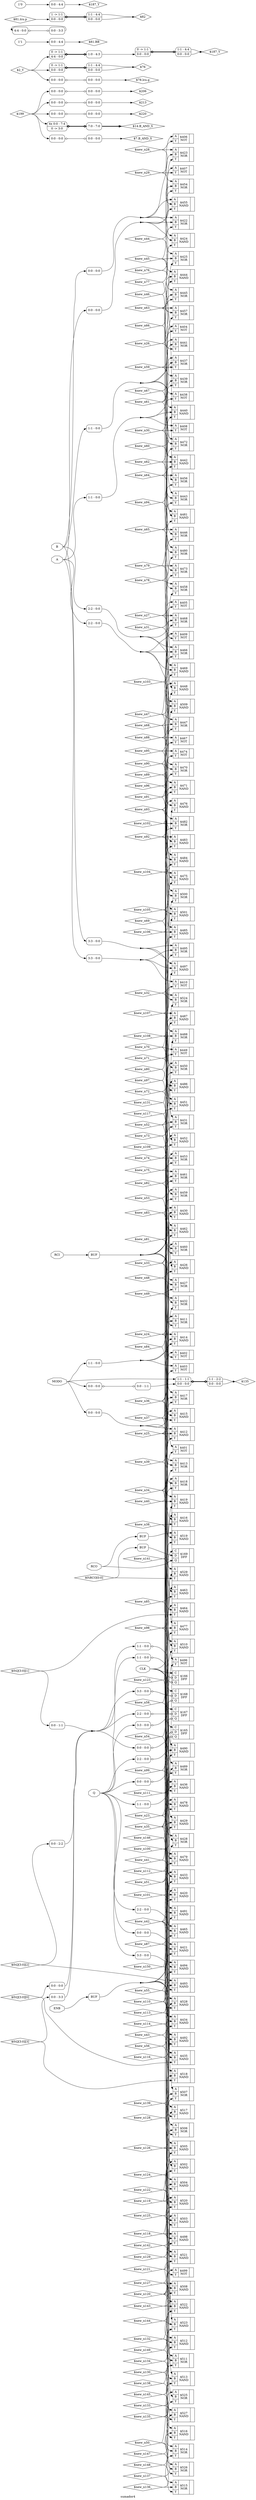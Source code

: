 digraph "sumador4" {
label="sumador4";
rankdir="LR";
remincross=true;
n209 [ shape=octagon, label="A", color="black", fontcolor="black" ];
n210 [ shape=octagon, label="B", color="black", fontcolor="black" ];
n211 [ shape=octagon, label="CLK", color="black", fontcolor="black" ];
n212 [ shape=octagon, label="ENB", color="black", fontcolor="black" ];
n213 [ shape=octagon, label="MODO", color="black", fontcolor="black" ];
n214 [ shape=octagon, label="Q", color="black", fontcolor="black" ];
n215 [ shape=octagon, label="RCI", color="black", fontcolor="black" ];
n216 [ shape=octagon, label="RCO", color="black", fontcolor="black" ];
c218 [ shape=record, label="{{<p209> A|<p217> Y}|$401\nNOT|{}}" ];
c219 [ shape=record, label="{{<p209> A|<p217> Y}|$402\nNOT|{}}" ];
c220 [ shape=record, label="{{<p209> A|<p217> Y}|$403\nNOT|{}}" ];
c221 [ shape=record, label="{{<p209> A|<p217> Y}|$404\nNOT|{}}" ];
c222 [ shape=record, label="{{<p209> A|<p217> Y}|$405\nNOT|{}}" ];
c223 [ shape=record, label="{{<p209> A|<p217> Y}|$406\nNOT|{}}" ];
c224 [ shape=record, label="{{<p209> A|<p217> Y}|$407\nNOT|{}}" ];
c225 [ shape=record, label="{{<p209> A|<p217> Y}|$408\nNOT|{}}" ];
c226 [ shape=record, label="{{<p209> A|<p217> Y}|$409\nNOT|{}}" ];
c227 [ shape=record, label="{{<p209> A|<p217> Y}|$410\nNOT|{}}" ];
c228 [ shape=record, label="{{<p209> A|<p210> B|<p217> Y}|$411\nNOR|{}}" ];
c229 [ shape=record, label="{{<p209> A|<p210> B|<p217> Y}|$412\nNAND|{}}" ];
c230 [ shape=record, label="{{<p209> A|<p210> B|<p217> Y}|$413\nNOR|{}}" ];
c231 [ shape=record, label="{{<p209> A|<p210> B|<p217> Y}|$414\nNAND|{}}" ];
c232 [ shape=record, label="{{<p209> A|<p210> B|<p217> Y}|$415\nNAND|{}}" ];
c233 [ shape=record, label="{{<p209> A|<p210> B|<p217> Y}|$416\nNAND|{}}" ];
c234 [ shape=record, label="{{<p209> A|<p210> B|<p217> Y}|$417\nNOR|{}}" ];
c235 [ shape=record, label="{{<p209> A|<p210> B|<p217> Y}|$418\nNOR|{}}" ];
c236 [ shape=record, label="{{<p209> A|<p210> B|<p217> Y}|$419\nNAND|{}}" ];
c237 [ shape=record, label="{{<p209> A|<p210> B|<p217> Y}|$420\nNAND|{}}" ];
c238 [ shape=record, label="{{<p209> A|<p210> B|<p217> Y}|$421\nNAND|{}}" ];
c239 [ shape=record, label="{{<p209> A|<p210> B|<p217> Y}|$422\nNOR|{}}" ];
c240 [ shape=record, label="{{<p209> A|<p210> B|<p217> Y}|$423\nNOR|{}}" ];
c241 [ shape=record, label="{{<p209> A|<p210> B|<p217> Y}|$424\nNAND|{}}" ];
c242 [ shape=record, label="{{<p209> A|<p210> B|<p217> Y}|$425\nNOR|{}}" ];
c243 [ shape=record, label="{{<p209> A|<p210> B|<p217> Y}|$426\nNAND|{}}" ];
c244 [ shape=record, label="{{<p209> A|<p210> B|<p217> Y}|$427\nNOR|{}}" ];
c245 [ shape=record, label="{{<p209> A|<p210> B|<p217> Y}|$428\nNOR|{}}" ];
c246 [ shape=record, label="{{<p209> A|<p210> B|<p217> Y}|$429\nNAND|{}}" ];
c247 [ shape=record, label="{{<p209> A|<p210> B|<p217> Y}|$430\nNAND|{}}" ];
c248 [ shape=record, label="{{<p209> A|<p210> B|<p217> Y}|$431\nNOR|{}}" ];
c249 [ shape=record, label="{{<p209> A|<p210> B|<p217> Y}|$432\nNOR|{}}" ];
c250 [ shape=record, label="{{<p209> A|<p210> B|<p217> Y}|$433\nNAND|{}}" ];
c251 [ shape=record, label="{{<p209> A|<p210> B|<p217> Y}|$434\nNAND|{}}" ];
c252 [ shape=record, label="{{<p209> A|<p210> B|<p217> Y}|$435\nNAND|{}}" ];
c253 [ shape=record, label="{{<p209> A|<p210> B|<p217> Y}|$436\nNAND|{}}" ];
c254 [ shape=record, label="{{<p209> A|<p210> B|<p217> Y}|$437\nNOR|{}}" ];
c255 [ shape=record, label="{{<p209> A|<p217> Y}|$438\nNOT|{}}" ];
c256 [ shape=record, label="{{<p209> A|<p210> B|<p217> Y}|$439\nNOR|{}}" ];
c257 [ shape=record, label="{{<p209> A|<p210> B|<p217> Y}|$440\nNAND|{}}" ];
c258 [ shape=record, label="{{<p209> A|<p210> B|<p217> Y}|$441\nNOR|{}}" ];
c259 [ shape=record, label="{{<p209> A|<p210> B|<p217> Y}|$442\nNAND|{}}" ];
c260 [ shape=record, label="{{<p209> A|<p210> B|<p217> Y}|$443\nNOR|{}}" ];
c261 [ shape=record, label="{{<p209> A|<p210> B|<p217> Y}|$444\nNAND|{}}" ];
c262 [ shape=record, label="{{<p209> A|<p210> B|<p217> Y}|$445\nNOR|{}}" ];
c263 [ shape=record, label="{{<p209> A|<p210> B|<p217> Y}|$446\nNOR|{}}" ];
c264 [ shape=record, label="{{<p209> A|<p210> B|<p217> Y}|$447\nNOR|{}}" ];
c265 [ shape=record, label="{{<p209> A|<p210> B|<p217> Y}|$448\nNAND|{}}" ];
c266 [ shape=record, label="{{<p209> A|<p217> Y}|$449\nNOT|{}}" ];
c267 [ shape=record, label="{{<p209> A|<p210> B|<p217> Y}|$450\nNOR|{}}" ];
c268 [ shape=record, label="{{<p209> A|<p210> B|<p217> Y}|$451\nNAND|{}}" ];
c269 [ shape=record, label="{{<p209> A|<p210> B|<p217> Y}|$452\nNAND|{}}" ];
c270 [ shape=record, label="{{<p209> A|<p210> B|<p217> Y}|$453\nNOR|{}}" ];
c271 [ shape=record, label="{{<p209> A|<p210> B|<p217> Y}|$454\nNOR|{}}" ];
c272 [ shape=record, label="{{<p209> A|<p210> B|<p217> Y}|$455\nNAND|{}}" ];
c273 [ shape=record, label="{{<p209> A|<p210> B|<p217> Y}|$456\nNOR|{}}" ];
c274 [ shape=record, label="{{<p209> A|<p210> B|<p217> Y}|$457\nNOR|{}}" ];
c275 [ shape=record, label="{{<p209> A|<p210> B|<p217> Y}|$458\nNOR|{}}" ];
c276 [ shape=record, label="{{<p209> A|<p210> B|<p217> Y}|$459\nNOR|{}}" ];
c277 [ shape=record, label="{{<p209> A|<p210> B|<p217> Y}|$460\nNOR|{}}" ];
c278 [ shape=record, label="{{<p209> A|<p210> B|<p217> Y}|$461\nNOR|{}}" ];
c279 [ shape=record, label="{{<p209> A|<p210> B|<p217> Y}|$462\nNAND|{}}" ];
c280 [ shape=record, label="{{<p209> A|<p210> B|<p217> Y}|$463\nNAND|{}}" ];
c281 [ shape=record, label="{{<p209> A|<p210> B|<p217> Y}|$464\nNAND|{}}" ];
c282 [ shape=record, label="{{<p209> A|<p210> B|<p217> Y}|$465\nNAND|{}}" ];
c283 [ shape=record, label="{{<p209> A|<p210> B|<p217> Y}|$466\nNOR|{}}" ];
c284 [ shape=record, label="{{<p209> A|<p217> Y}|$467\nNOT|{}}" ];
c285 [ shape=record, label="{{<p209> A|<p210> B|<p217> Y}|$468\nNOR|{}}" ];
c286 [ shape=record, label="{{<p209> A|<p210> B|<p217> Y}|$469\nNAND|{}}" ];
c287 [ shape=record, label="{{<p209> A|<p210> B|<p217> Y}|$470\nNOR|{}}" ];
c288 [ shape=record, label="{{<p209> A|<p210> B|<p217> Y}|$471\nNAND|{}}" ];
c289 [ shape=record, label="{{<p209> A|<p210> B|<p217> Y}|$472\nNOR|{}}" ];
c290 [ shape=record, label="{{<p209> A|<p210> B|<p217> Y}|$473\nNOR|{}}" ];
c291 [ shape=record, label="{{<p209> A|<p217> Y}|$474\nNOT|{}}" ];
c292 [ shape=record, label="{{<p209> A|<p210> B|<p217> Y}|$475\nNAND|{}}" ];
c293 [ shape=record, label="{{<p209> A|<p210> B|<p217> Y}|$476\nNAND|{}}" ];
c294 [ shape=record, label="{{<p209> A|<p210> B|<p217> Y}|$477\nNAND|{}}" ];
c295 [ shape=record, label="{{<p209> A|<p210> B|<p217> Y}|$478\nNAND|{}}" ];
c296 [ shape=record, label="{{<p209> A|<p210> B|<p217> Y}|$479\nNAND|{}}" ];
c297 [ shape=record, label="{{<p209> A|<p210> B|<p217> Y}|$480\nNOR|{}}" ];
c298 [ shape=record, label="{{<p209> A|<p210> B|<p217> Y}|$481\nNAND|{}}" ];
c299 [ shape=record, label="{{<p209> A|<p210> B|<p217> Y}|$482\nNOR|{}}" ];
c300 [ shape=record, label="{{<p209> A|<p210> B|<p217> Y}|$483\nNAND|{}}" ];
c301 [ shape=record, label="{{<p209> A|<p210> B|<p217> Y}|$484\nNAND|{}}" ];
c302 [ shape=record, label="{{<p209> A|<p210> B|<p217> Y}|$485\nNAND|{}}" ];
c303 [ shape=record, label="{{<p209> A|<p210> B|<p217> Y}|$486\nNAND|{}}" ];
c304 [ shape=record, label="{{<p209> A|<p210> B|<p217> Y}|$487\nNAND|{}}" ];
c305 [ shape=record, label="{{<p209> A|<p210> B|<p217> Y}|$488\nNOR|{}}" ];
c306 [ shape=record, label="{{<p209> A|<p210> B|<p217> Y}|$489\nNOR|{}}" ];
c307 [ shape=record, label="{{<p209> A|<p210> B|<p217> Y}|$490\nNAND|{}}" ];
c308 [ shape=record, label="{{<p209> A|<p210> B|<p217> Y}|$491\nNAND|{}}" ];
c309 [ shape=record, label="{{<p209> A|<p210> B|<p217> Y}|$492\nNAND|{}}" ];
c310 [ shape=record, label="{{<p209> A|<p210> B|<p217> Y}|$493\nNAND|{}}" ];
c311 [ shape=record, label="{{<p209> A|<p210> B|<p217> Y}|$494\nNAND|{}}" ];
c312 [ shape=record, label="{{<p209> A|<p210> B|<p217> Y}|$495\nNOR|{}}" ];
c313 [ shape=record, label="{{<p209> A|<p217> Y}|$496\nNOT|{}}" ];
c314 [ shape=record, label="{{<p209> A|<p210> B|<p217> Y}|$497\nNAND|{}}" ];
c315 [ shape=record, label="{{<p209> A|<p210> B|<p217> Y}|$498\nNAND|{}}" ];
c316 [ shape=record, label="{{<p209> A|<p217> Y}|$499\nNOT|{}}" ];
c317 [ shape=record, label="{{<p209> A|<p210> B|<p217> Y}|$500\nNOR|{}}" ];
c318 [ shape=record, label="{{<p209> A|<p210> B|<p217> Y}|$501\nNAND|{}}" ];
c319 [ shape=record, label="{{<p209> A|<p210> B|<p217> Y}|$502\nNAND|{}}" ];
c320 [ shape=record, label="{{<p209> A|<p210> B|<p217> Y}|$503\nNAND|{}}" ];
c321 [ shape=record, label="{{<p209> A|<p210> B|<p217> Y}|$504\nNAND|{}}" ];
c322 [ shape=record, label="{{<p209> A|<p210> B|<p217> Y}|$505\nNAND|{}}" ];
c323 [ shape=record, label="{{<p209> A|<p210> B|<p217> Y}|$506\nNOR|{}}" ];
c324 [ shape=record, label="{{<p209> A|<p210> B|<p217> Y}|$507\nNOR|{}}" ];
c325 [ shape=record, label="{{<p209> A|<p210> B|<p217> Y}|$508\nNAND|{}}" ];
c326 [ shape=record, label="{{<p209> A|<p210> B|<p217> Y}|$509\nNAND|{}}" ];
c327 [ shape=record, label="{{<p209> A|<p210> B|<p217> Y}|$510\nNAND|{}}" ];
c328 [ shape=record, label="{{<p209> A|<p210> B|<p217> Y}|$511\nNOR|{}}" ];
c329 [ shape=record, label="{{<p209> A|<p210> B|<p217> Y}|$512\nNAND|{}}" ];
c330 [ shape=record, label="{{<p209> A|<p210> B|<p217> Y}|$513\nNAND|{}}" ];
c331 [ shape=record, label="{{<p209> A|<p210> B|<p217> Y}|$514\nNOR|{}}" ];
c332 [ shape=record, label="{{<p209> A|<p210> B|<p217> Y}|$515\nNOR|{}}" ];
c333 [ shape=record, label="{{<p209> A|<p210> B|<p217> Y}|$516\nNAND|{}}" ];
c334 [ shape=record, label="{{<p209> A|<p210> B|<p217> Y}|$517\nNAND|{}}" ];
c335 [ shape=record, label="{{<p209> A|<p210> B|<p217> Y}|$518\nNAND|{}}" ];
c336 [ shape=record, label="{{<p209> A|<p210> B|<p217> Y}|$519\nNAND|{}}" ];
c337 [ shape=record, label="{{<p209> A|<p210> B|<p217> Y}|$520\nNAND|{}}" ];
c338 [ shape=record, label="{{<p209> A|<p210> B|<p217> Y}|$521\nNAND|{}}" ];
c339 [ shape=record, label="{{<p209> A|<p210> B|<p217> Y}|$522\nNAND|{}}" ];
c340 [ shape=record, label="{{<p209> A|<p210> B|<p217> Y}|$523\nNAND|{}}" ];
c341 [ shape=record, label="{{<p209> A|<p210> B|<p217> Y}|$524\nNOR|{}}" ];
c342 [ shape=record, label="{{<p209> A|<p210> B|<p217> Y}|$525\nNOR|{}}" ];
c343 [ shape=record, label="{{<p209> A|<p210> B|<p217> Y}|$526\nNOR|{}}" ];
c344 [ shape=record, label="{{<p209> A|<p210> B|<p217> Y}|$527\nNAND|{}}" ];
c345 [ shape=record, label="{{<p209> A|<p210> B|<p217> Y}|$528\nNAND|{}}" ];
c346 [ shape=record, label="{{<p209> A|<p210> B|<p217> Y}|$529\nNAND|{}}" ];
c349 [ shape=record, label="{{<p347> C|<p348> D|<p214> Q}|$169\nDFF|{}}" ];
c350 [ shape=record, label="{{<p347> C|<p348> D|<p214> Q}|$165\nDFF|{}}" ];
x0 [ shape=record, style=rounded, label="<s0> 0:0 - 0:0 " ];
x0:e -> c350:p214:w [arrowhead=odiamond, arrowtail=odiamond, dir=both, color="black", label=""];
x1 [ shape=record, style=rounded, label="<s0> 0:0 - 0:0 " ];
x1:e -> c350:p348:w [arrowhead=odiamond, arrowtail=odiamond, dir=both, color="black", label=""];
c351 [ shape=record, label="{{<p347> C|<p348> D|<p214> Q}|$166\nDFF|{}}" ];
x2 [ shape=record, style=rounded, label="<s0> 1:1 - 0:0 " ];
x2:e -> c351:p214:w [arrowhead=odiamond, arrowtail=odiamond, dir=both, color="black", label=""];
x3 [ shape=record, style=rounded, label="<s0> 1:1 - 0:0 " ];
x3:e -> c351:p348:w [arrowhead=odiamond, arrowtail=odiamond, dir=both, color="black", label=""];
c352 [ shape=record, label="{{<p347> C|<p348> D|<p214> Q}|$167\nDFF|{}}" ];
x4 [ shape=record, style=rounded, label="<s0> 2:2 - 0:0 " ];
x4:e -> c352:p214:w [arrowhead=odiamond, arrowtail=odiamond, dir=both, color="black", label=""];
x5 [ shape=record, style=rounded, label="<s0> 2:2 - 0:0 " ];
x5:e -> c352:p348:w [arrowhead=odiamond, arrowtail=odiamond, dir=both, color="black", label=""];
c353 [ shape=record, label="{{<p347> C|<p348> D|<p214> Q}|$168\nDFF|{}}" ];
x6 [ shape=record, style=rounded, label="<s0> 3:3 - 0:0 " ];
x6:e -> c353:p214:w [arrowhead=odiamond, arrowtail=odiamond, dir=both, color="black", label=""];
x7 [ shape=record, style=rounded, label="<s0> 3:3 - 0:0 " ];
x7:e -> c353:p348:w [arrowhead=odiamond, arrowtail=odiamond, dir=both, color="black", label=""];
x8 [ shape=record, style=rounded, label="<s0> 0:0 - 0:0 " ];
x9 [ shape=record, style=rounded, label="<s0> 0:0 - 0:0 " ];
x8:e -> x9:w [arrowhead=odiamond, arrowtail=odiamond, dir=both, color="black", label=""];
x10 [ shape=record, style=rounded, label="<s0> 0:0 - 0:0 " ];
x11 [ shape=record, style=rounded, label="<s0> 0:0 - 0:0 " ];
x10:e -> x11:w [arrowhead=odiamond, arrowtail=odiamond, dir=both, color="black", label=""];
x12 [ shape=record, style=rounded, label="<s0> 0:0 - 0:0 " ];
x13 [ shape=record, style=rounded, label="<s0> 0:0 - 0:0 " ];
x12:e -> x13:w [arrowhead=odiamond, arrowtail=odiamond, dir=both, color="black", label=""];
x14 [ shape=record, style=rounded, label="<s0> 0:0 - 0:0 " ];
x15 [ shape=record, style=rounded, label="<s0> 0:0 - 1:1 " ];
x14:e -> x15:w [arrowhead=odiamond, arrowtail=odiamond, dir=both, color="black", label=""];
x16 [ shape=record, style=rounded, label="<s1> 1:1 - 1:1 |<s0> 0:0 - 0:0 " ];
x17 [ shape=record, style=rounded, label="<s1> 1:1 - 2:2 |<s0> 0:0 - 0:0 " ];
x16:e -> x17:w [arrowhead=odiamond, arrowtail=odiamond, dir=both, color="black", style="setlinewidth(3)", label=""];
x18 [ shape=record, style=rounded, label="<s4> 4x 0:0 - 7:4 |0 -&gt; 3:0 " ];
x19 [ shape=record, style=rounded, label="<s0> 7:0 - 7:0 " ];
x18:e -> x19:w [arrowhead=odiamond, arrowtail=odiamond, dir=both, color="black", style="setlinewidth(3)", label=""];
x20 [ shape=record, style=rounded, label="<s0> 0:0 - 0:0 " ];
x21 [ shape=record, style=rounded, label="<s0> 0:0 - 0:0 " ];
x20:e -> x21:w [arrowhead=odiamond, arrowtail=odiamond, dir=both, color="black", label=""];
x22 [ shape=record, style=rounded, label="0 -&gt; 1:1 |<s0> 4:4 - 0:0 " ];
x23 [ shape=record, style=rounded, label="<s0> 1:0 - 4:3 " ];
x22:e -> x23:w [arrowhead=odiamond, arrowtail=odiamond, dir=both, color="black", style="setlinewidth(3)", label=""];
x24 [ shape=record, style=rounded, label="0 -&gt; 1:1 |<s0> 0:0 - 0:0 " ];
x25 [ shape=record, style=rounded, label="<s1> 1:1 - 4:4 |<s0> 0:0 - 0:0 " ];
x24:e -> x25:w [arrowhead=odiamond, arrowtail=odiamond, dir=both, color="black", style="setlinewidth(3)", label=""];
x26 [ shape=record, style=rounded, label="<s0> 0:0 - 0:0 " ];
x27 [ shape=record, style=rounded, label="<s0> 0:0 - 0:0 " ];
x26:e -> x27:w [arrowhead=odiamond, arrowtail=odiamond, dir=both, color="black", label=""];
v28 [ label="1'1" ];
x29 [ shape=record, style=rounded, label="<s0> 0:0 - 4:4 " ];
x30 [ shape=record, style=rounded, label="<s0> 4:4 - 0:0 " ];
x31 [ shape=record, style=rounded, label="<s0> 0:0 - 3:3 " ];
x30:e -> x31:w [arrowhead=odiamond, arrowtail=odiamond, dir=both, color="black", label=""];
x32 [ shape=record, style=rounded, label="1 -&gt; 1:1 |<s0> 0:0 - 0:0 " ];
x33 [ shape=record, style=rounded, label="<s1> 1:1 - 4:4 |<s0> 0:0 - 0:0 " ];
x32:e -> x33:w [arrowhead=odiamond, arrowtail=odiamond, dir=both, color="black", style="setlinewidth(3)", label=""];
x34 [ shape=record, style=rounded, label="0 -&gt; 1:1 |<s0> 0:0 - 0:0 " ];
x35 [ shape=record, style=rounded, label="<s1> 1:1 - 4:4 |<s0> 0:0 - 0:0 " ];
x34:e -> x35:w [arrowhead=odiamond, arrowtail=odiamond, dir=both, color="black", style="setlinewidth(3)", label=""];
v36 [ label="1'0" ];
x37 [ shape=record, style=rounded, label="<s0> 0:0 - 4:4 " ];
x38 [shape=box, style=rounded, label="BUF"];
x39 [ shape=record, style=rounded, label="<s0> 0:0 - 0:0 " ];
x40 [ shape=record, style=rounded, label="<s0> 1:1 - 0:0 " ];
x41 [ shape=record, style=rounded, label="<s0> 0:0 - 0:0 " ];
x42 [shape=box, style=rounded, label="BUF"];
x43 [ shape=record, style=rounded, label="<s0> 0:0 - 0:0 " ];
x44 [ shape=record, style=rounded, label="<s0> 1:1 - 0:0 " ];
x45 [ shape=record, style=rounded, label="<s0> 0:0 - 1:1 " ];
x46 [ shape=record, style=rounded, label="<s0> 2:2 - 0:0 " ];
x47 [ shape=record, style=rounded, label="<s0> 0:0 - 2:2 " ];
x48 [ shape=record, style=rounded, label="<s0> 3:3 - 0:0 " ];
x49 [ shape=record, style=rounded, label="<s0> 0:0 - 3:3 " ];
x50 [shape=box, style=rounded, label="BUF"];
x51 [shape=box, style=rounded, label="BUF"];
x52 [ shape=record, style=rounded, label="<s0> 1:1 - 0:0 " ];
x53 [ shape=record, style=rounded, label="<s0> 2:2 - 0:0 " ];
x54 [ shape=record, style=rounded, label="<s0> 0:0 - 0:0 " ];
x55 [ shape=record, style=rounded, label="<s0> 3:3 - 0:0 " ];
x56 [ shape=record, style=rounded, label="<s0> 0:0 - 0:0 " ];
x57 [ shape=record, style=rounded, label="<s0> 1:1 - 0:0 " ];
x58 [ shape=record, style=rounded, label="<s0> 2:2 - 0:0 " ];
x59 [ shape=record, style=rounded, label="<s0> 3:3 - 0:0 " ];
n1 [ shape=point ];
x38:e:e -> n1:w [color="black", label=""];
n1:e -> c218:p209:w [color="black", label=""];
n1:e -> c234:p209:w [color="black", label=""];
n1:e -> c244:p209:w [color="black", label=""];
n1:e -> c246:p209:w [color="black", label=""];
n1:e -> c247:p209:w [color="black", label=""];
n1:e -> c270:p209:w [color="black", label=""];
n1:e -> c276:p209:w [color="black", label=""];
n1:e -> c303:p209:w [color="black", label=""];
n10 [ shape=point ];
x52:e -> n10:w [color="black", label=""];
n10:e -> c221:p209:w [color="black", label=""];
n10:e -> c254:p209:w [color="black", label=""];
n10:e -> c257:p209:w [color="black", label=""];
n10:e -> c289:p209:w [color="black", label=""];
n100 [ shape=diamond, label="$new_n102_" ];
n100:e -> c297:p217:w [color="black", label=""];
n100:e -> c299:p210:w [color="black", label=""];
n100:e -> c301:p210:w [color="black", label=""];
n101 [ shape=diamond, label="$new_n103_" ];
n101:e -> c298:p217:w [color="black", label=""];
n101:e -> c300:p210:w [color="black", label=""];
n102 [ shape=diamond, label="$new_n104_" ];
n102:e -> c299:p217:w [color="black", label=""];
n102:e -> c317:p210:w [color="black", label=""];
n103 [ shape=diamond, label="$new_n105_" ];
n103:e -> c300:p217:w [color="black", label=""];
n103:e -> c302:p209:w [color="black", label=""];
n103:e -> c318:p210:w [color="black", label=""];
n104 [ shape=diamond, label="$new_n106_" ];
n104:e -> c301:p217:w [color="black", label=""];
n104:e -> c302:p210:w [color="black", label=""];
n105 [ shape=diamond, label="$new_n107_" ];
n105:e -> c302:p217:w [color="black", label=""];
n105:e -> c304:p209:w [color="black", label=""];
n105:e -> c305:p209:w [color="black", label=""];
n106 [ shape=diamond, label="$new_n108_" ];
n106:e -> c303:p217:w [color="black", label=""];
n106:e -> c304:p210:w [color="black", label=""];
n106:e -> c305:p210:w [color="black", label=""];
n107 [ shape=diamond, label="$new_n109_" ];
n107:e -> c304:p217:w [color="black", label=""];
n107:e -> c307:p209:w [color="black", label=""];
n108 [ shape=diamond, label="$new_n110_" ];
n108:e -> c305:p217:w [color="black", label=""];
n108:e -> c306:p210:w [color="black", label=""];
n108:e -> c322:p209:w [color="black", label=""];
n108:e -> c323:p209:w [color="black", label=""];
n109 [ shape=diamond, label="$new_n111_" ];
n109:e -> c306:p217:w [color="black", label=""];
n109:e -> c307:p210:w [color="black", label=""];
n11 [ shape=point ];
x53:e -> n11:w [color="black", label=""];
n11:e -> c222:p209:w [color="black", label=""];
n11:e -> c283:p209:w [color="black", label=""];
n11:e -> c286:p209:w [color="black", label=""];
n110 [ shape=diamond, label="$new_n112_" ];
n110:e -> c307:p217:w [color="black", label=""];
n110:e -> c308:p210:w [color="black", label=""];
n111 [ shape=diamond, label="$new_n113_" ];
n111:e -> c308:p217:w [color="black", label=""];
n111:e -> c309:p210:w [color="black", label=""];
n112 [ shape=diamond, label="$new_n114_" ];
n112:e -> c309:p217:w [color="black", label=""];
n112:e -> c310:p210:w [color="black", label=""];
n113 [ shape=diamond, label="$new_n116_" ];
n113:e -> c311:p217:w [color="black", label=""];
n113:e -> c335:p209:w [color="black", label=""];
n114 [ shape=diamond, label="$new_n117_" ];
n114:e -> c312:p217:w [color="black", label=""];
n114:e -> c313:p209:w [color="black", label=""];
n115 [ shape=diamond, label="$new_n118_" ];
n115:e -> c313:p217:w [color="black", label=""];
n115:e -> c315:p209:w [color="black", label=""];
n115:e -> c338:p209:w [color="black", label=""];
n116 [ shape=diamond, label="$new_n119_" ];
n116:e -> c314:p217:w [color="black", label=""];
n116:e -> c315:p210:w [color="black", label=""];
n116:e -> c337:p209:w [color="black", label=""];
n117 [ shape=diamond, label="$new_n120_" ];
n117:e -> c315:p217:w [color="black", label=""];
n117:e -> c316:p209:w [color="black", label=""];
n117:e -> c319:p209:w [color="black", label=""];
n117:e -> c328:p209:w [color="black", label=""];
n117:e -> c329:p209:w [color="black", label=""];
n118 [ shape=diamond, label="$new_n121_" ];
n118:e -> c316:p217:w [color="black", label=""];
n118:e -> c320:p209:w [color="black", label=""];
n119 [ shape=diamond, label="$new_n122_" ];
n119:e -> c317:p217:w [color="black", label=""];
n119:e -> c320:p210:w [color="black", label=""];
n119:e -> c337:p210:w [color="black", label=""];
n12 [ shape=point ];
x54:e -> n12:w [color="black", label=""];
n12:e -> c223:p209:w [color="black", label=""];
n12:e -> c239:p209:w [color="black", label=""];
n12:e -> c241:p209:w [color="black", label=""];
n12:e -> c272:p209:w [color="black", label=""];
n120 [ shape=diamond, label="$new_n123_" ];
n120:e -> c318:p217:w [color="black", label=""];
n120:e -> c319:p210:w [color="black", label=""];
n121 [ shape=diamond, label="$new_n124_" ];
n121:e -> c319:p217:w [color="black", label=""];
n121:e -> c321:p209:w [color="black", label=""];
n122 [ shape=diamond, label="$new_n125_" ];
n122:e -> c320:p217:w [color="black", label=""];
n122:e -> c321:p210:w [color="black", label=""];
n123 [ shape=diamond, label="$new_n126_" ];
n123:e -> c321:p217:w [color="black", label=""];
n123:e -> c322:p210:w [color="black", label=""];
n123:e -> c323:p210:w [color="black", label=""];
n124 [ shape=diamond, label="$new_n127_" ];
n124:e -> c322:p217:w [color="black", label=""];
n124:e -> c325:p209:w [color="black", label=""];
n124:e -> c339:p209:w [color="black", label=""];
n125 [ shape=diamond, label="$new_n128_" ];
n125:e -> c323:p217:w [color="black", label=""];
n125:e -> c324:p210:w [color="black", label=""];
n126 [ shape=diamond, label="$new_n129_" ];
n126:e -> c324:p217:w [color="black", label=""];
n126:e -> c325:p210:w [color="black", label=""];
n127 [ shape=diamond, label="$new_n130_" ];
n127:e -> c325:p217:w [color="black", label=""];
n127:e -> c333:p209:w [color="black", label=""];
n128 [ shape=diamond, label="$new_n131_" ];
n128:e -> c326:p217:w [color="black", label=""];
n128:e -> c327:p210:w [color="black", label=""];
n129 [ shape=diamond, label="$new_n132_" ];
n129:e -> c327:p217:w [color="black", label=""];
n129:e -> c328:p210:w [color="black", label=""];
n129:e -> c329:p210:w [color="black", label=""];
n13 [ shape=point ];
x55:e -> n13:w [color="black", label=""];
n13:e -> c312:p209:w [color="black", label=""];
n13:e -> c314:p209:w [color="black", label=""];
n13:e -> c341:p209:w [color="black", label=""];
n130 [ shape=diamond, label="$new_n133_" ];
n130:e -> c328:p217:w [color="black", label=""];
n130:e -> c331:p209:w [color="black", label=""];
n131 [ shape=diamond, label="$new_n134_" ];
n131:e -> c329:p217:w [color="black", label=""];
n131:e -> c330:p210:w [color="black", label=""];
n132 [ shape=diamond, label="$new_n135_" ];
n132:e -> c330:p217:w [color="black", label=""];
n132:e -> c331:p210:w [color="black", label=""];
n132:e -> c342:p209:w [color="black", label=""];
n133 [ shape=diamond, label="$new_n136_" ];
n133:e -> c331:p217:w [color="black", label=""];
n133:e -> c332:p210:w [color="black", label=""];
n134 [ shape=diamond, label="$new_n137_" ];
n134:e -> c332:p217:w [color="black", label=""];
n134:e -> c333:p210:w [color="black", label=""];
n135 [ shape=diamond, label="$new_n138_" ];
n135:e -> c333:p217:w [color="black", label=""];
n135:e -> c334:p210:w [color="black", label=""];
n136 [ shape=diamond, label="$new_n139_" ];
n136:e -> c334:p217:w [color="black", label=""];
n136:e -> c335:p210:w [color="black", label=""];
n137 [ shape=diamond, label="$new_n141_" ];
n137:e -> c336:p217:w [color="black", label=""];
n137:e -> c346:p209:w [color="black", label=""];
n138 [ shape=diamond, label="$new_n142_" ];
n138:e -> c337:p217:w [color="black", label=""];
n138:e -> c338:p210:w [color="black", label=""];
n139 [ shape=diamond, label="$new_n143_" ];
n139:e -> c338:p217:w [color="black", label=""];
n139:e -> c339:p210:w [color="black", label=""];
n14 [ shape=point ];
x56:e -> n14:w [color="black", label=""];
n14:e -> c224:p209:w [color="black", label=""];
n14:e -> c239:p210:w [color="black", label=""];
n14:e -> c241:p210:w [color="black", label=""];
n14:e -> c271:p210:w [color="black", label=""];
n140 [ shape=diamond, label="$new_n144_" ];
n140:e -> c339:p217:w [color="black", label=""];
n140:e -> c340:p210:w [color="black", label=""];
n141 [ shape=diamond, label="$new_n145_" ];
n141:e -> c340:p217:w [color="black", label=""];
n141:e -> c344:p209:w [color="black", label=""];
n142 [ shape=diamond, label="$new_n146_" ];
n142:e -> c341:p217:w [color="black", label=""];
n142:e -> c342:p210:w [color="black", label=""];
n143 [ shape=diamond, label="$new_n147_" ];
n143:e -> c342:p217:w [color="black", label=""];
n143:e -> c343:p210:w [color="black", label=""];
n144 [ shape=diamond, label="$new_n148_" ];
n144:e -> c343:p217:w [color="black", label=""];
n144:e -> c344:p210:w [color="black", label=""];
n145 [ shape=diamond, label="$new_n149_" ];
n145:e -> c344:p217:w [color="black", label=""];
n145:e -> c345:p210:w [color="black", label=""];
n146 [ shape=diamond, label="$new_n150_" ];
n146:e -> c345:p217:w [color="black", label=""];
n146:e -> c346:p210:w [color="black", label=""];
n147 [ shape=point ];
x43:s0:e -> n147:w [color="black", label=""];
x45:s0:e -> n147:w [color="black", label=""];
x47:s0:e -> n147:w [color="black", label=""];
x49:s0:e -> n147:w [color="black", label=""];
n147:e -> x1:s0:w [color="black", label=""];
n147:e -> x3:s0:w [color="black", label=""];
n147:e -> x5:s0:w [color="black", label=""];
n147:e -> x7:s0:w [color="black", label=""];
x51:e:e -> c349:p348:w [color="black", label=""];
n149 [ shape=diamond, label="$2_Y" ];
n149:e -> x22:s0:w [color="black", label=""];
n149:e -> x24:s0:w [color="black", label=""];
n149:e -> x26:s0:w [color="black", label=""];
n15 [ shape=point ];
x57:e -> n15:w [color="black", label=""];
n15:e -> c225:p209:w [color="black", label=""];
n15:e -> c254:p210:w [color="black", label=""];
n15:e -> c257:p210:w [color="black", label=""];
n157 [ shape=diamond, label="$199" ];
n157:e -> x10:s0:w [color="black", label=""];
n157:e -> x12:s0:w [color="black", label=""];
n157:e -> x18:s4:w [color="black", label=""];
n157:e -> x20:s0:w [color="black", label=""];
n157:e -> x8:s0:w [color="black", label=""];
n159 [ shape=diamond, label="$206" ];
x9:s0:e -> n159:w [color="black", label=""];
n16 [ shape=point ];
x58:e -> n16:w [color="black", label=""];
n16:e -> c226:p209:w [color="black", label=""];
n16:e -> c283:p210:w [color="black", label=""];
n16:e -> c286:p210:w [color="black", label=""];
n16:e -> c326:p210:w [color="black", label=""];
n161 [ shape=diamond, label="$213" ];
x11:s0:e -> n161:w [color="black", label=""];
n163 [ shape=diamond, label="$220" ];
x13:s0:e -> n163:w [color="black", label=""];
x15:s0:e -> x16:s0:w [color="black", label=""];
n168 [ shape=diamond, label="$135" ];
x17:s0:e -> n168:w [color="black", label=""];
x17:s1:e -> n168:w [color="black", label=""];
n17 [ shape=point ];
x59:e -> n17:w [color="black", label=""];
n17:e -> c227:p209:w [color="black", label=""];
n17:e -> c312:p210:w [color="black", label=""];
n17:e -> c314:p210:w [color="black", label=""];
n176 [ shape=diamond, label="$14.B_AND_S" ];
x19:s0:e -> n176:w [color="black", style="setlinewidth(3)", label=""];
n18 [ shape=diamond, label="$0\\Q[3:0][0]" ];
n18:e -> c252:p217:w [color="black", label=""];
n18:e -> x43:w [color="black", label=""];
n181 [ shape=diamond, label="$7.B_AND_S" ];
x21:s0:e -> n181:w [color="black", label=""];
x23:s0:e -> x34:s0:w [color="black", label=""];
n186 [ shape=diamond, label="$76" ];
x25:s0:e -> n186:w [color="black", label=""];
x25:s1:e -> n186:w [color="black", label=""];
n187 [ shape=diamond, label="$78.lcu.g" ];
x27:s0:e -> n187:w [color="black", label=""];
n19 [ shape=diamond, label="$0\\Q[3:0][1]" ];
n19:e -> c281:p217:w [color="black", label=""];
n19:e -> x45:w [color="black", label=""];
n190 [ shape=diamond, label="$81.BB" ];
x29:s0:e -> n190:w [color="black", label=""];
x31:s0:e -> x30:s0:w [color="black", label=""];
n192 [ shape=diamond, label="$81.lcu.p" ];
n192:e -> x32:s0:w [color="black", label=""];
n193 [ shape=diamond, label="$82" ];
x33:s0:e -> n193:w [color="black", label=""];
x33:s1:e -> n193:w [color="black", label=""];
n194 [ shape=diamond, label="$187_Y" ];
x35:s0:e -> n194:w [color="black", label=""];
x35:s1:e -> n194:w [color="black", label=""];
n2 [ shape=point ];
x39:e -> n2:w [color="black", label=""];
n2:e -> c219:p209:w [color="black", label=""];
n2:e -> c229:p209:w [color="black", label=""];
n2:e -> c230:p209:w [color="black", label=""];
n20 [ shape=diamond, label="$0\\Q[3:0][2]" ];
n20:e -> c310:p217:w [color="black", label=""];
n20:e -> x47:w [color="black", label=""];
n202 [ shape=diamond, label="$187_Y" ];
x37:s0:e -> n202:w [color="black", label=""];
n209:e -> x56:s0:w [color="black", label=""];
n209:e -> x57:s0:w [color="black", label=""];
n209:e -> x58:s0:w [color="black", label=""];
n209:e -> x59:s0:w [color="black", label=""];
n21 [ shape=diamond, label="$0\\Q[3:0][3]" ];
n21:e -> c335:p217:w [color="black", label=""];
n21:e -> x49:w [color="black", label=""];
n210:e -> x52:s0:w [color="black", label=""];
n210:e -> x53:s0:w [color="black", label=""];
n210:e -> x54:s0:w [color="black", label=""];
n210:e -> x55:s0:w [color="black", label=""];
n211:e -> c349:p347:w [color="black", label=""];
n211:e -> c350:p347:w [color="black", label=""];
n211:e -> c351:p347:w [color="black", label=""];
n211:e -> c352:p347:w [color="black", label=""];
n211:e -> c353:p347:w [color="black", label=""];
n212:e -> x42:w:w [color="black", label=""];
n213:e -> x14:s0:w [color="black", label=""];
n213:e -> x16:s1:w [color="black", label=""];
n213:e -> x39:s0:w [color="black", label=""];
n213:e -> x40:s0:w [color="black", label=""];
n214:e -> x0:s0:w [color="black", label=""];
n214:e -> x2:s0:w [color="black", label=""];
n214:e -> x41:s0:w [color="black", label=""];
n214:e -> x44:s0:w [color="black", label=""];
n214:e -> x46:s0:w [color="black", label=""];
n214:e -> x48:s0:w [color="black", label=""];
n214:e -> x4:s0:w [color="black", label=""];
n214:e -> x6:s0:w [color="black", label=""];
n215:e -> x38:w:w [color="black", label=""];
n216:e -> c349:p214:w [color="black", label=""];
n216:e -> x50:w:w [color="black", label=""];
n22 [ shape=diamond, label="$0\\RCO[0:0]" ];
n22:e -> c346:p217:w [color="black", label=""];
n22:e -> x51:w:w [color="black", label=""];
n23 [ shape=diamond, label="$new_n23_" ];
n23:e -> c218:p217:w [color="black", label=""];
n23:e -> c245:p209:w [color="black", label=""];
n23:e -> c295:p209:w [color="black", label=""];
n24 [ shape=diamond, label="$new_n24_" ];
n24:e -> c219:p217:w [color="black", label=""];
n24:e -> c228:p209:w [color="black", label=""];
n24:e -> c231:p209:w [color="black", label=""];
n25 [ shape=diamond, label="$new_n25_" ];
n25:e -> c220:p217:w [color="black", label=""];
n25:e -> c229:p210:w [color="black", label=""];
n25:e -> c230:p210:w [color="black", label=""];
n25:e -> c234:p210:w [color="black", label=""];
n26 [ shape=diamond, label="$new_n26_" ];
n26:e -> c221:p217:w [color="black", label=""];
n26:e -> c256:p209:w [color="black", label=""];
n27 [ shape=diamond, label="$new_n27_" ];
n27:e -> c222:p217:w [color="black", label=""];
n27:e -> c285:p209:w [color="black", label=""];
n27:e -> c326:p209:w [color="black", label=""];
n28 [ shape=diamond, label="$new_n28_" ];
n28:e -> c223:p217:w [color="black", label=""];
n28:e -> c240:p209:w [color="black", label=""];
n28:e -> c271:p209:w [color="black", label=""];
n29 [ shape=diamond, label="$new_n29_" ];
n29:e -> c224:p217:w [color="black", label=""];
n29:e -> c240:p210:w [color="black", label=""];
n29:e -> c272:p210:w [color="black", label=""];
n3 [ shape=point ];
x40:e -> n3:w [color="black", label=""];
n3:e -> c220:p209:w [color="black", label=""];
n3:e -> c228:p210:w [color="black", label=""];
n3:e -> c231:p210:w [color="black", label=""];
n30 [ shape=diamond, label="$new_n30_" ];
n30:e -> c225:p217:w [color="black", label=""];
n30:e -> c256:p210:w [color="black", label=""];
n30:e -> c289:p210:w [color="black", label=""];
n31 [ shape=diamond, label="$new_n31_" ];
n31:e -> c226:p217:w [color="black", label=""];
n31:e -> c285:p210:w [color="black", label=""];
n32 [ shape=diamond, label="$new_n32_" ];
n32:e -> c227:p217:w [color="black", label=""];
n32:e -> c341:p210:w [color="black", label=""];
n33 [ shape=diamond, label="$new_n33_" ];
n33:e -> c228:p217:w [color="black", label=""];
n33:e -> c247:p210:w [color="black", label=""];
n33:e -> c269:p209:w [color="black", label=""];
n33:e -> c340:p209:w [color="black", label=""];
n34 [ shape=diamond, label="$new_n34_" ];
n34:e -> c229:p217:w [color="black", label=""];
n34:e -> c232:p209:w [color="black", label=""];
n34:e -> c236:p209:w [color="black", label=""];
n34:e -> c306:p209:w [color="black", label=""];
n34:e -> c324:p209:w [color="black", label=""];
n35 [ shape=diamond, label="$new_n35_" ];
n35:e -> c230:p217:w [color="black", label=""];
n35:e -> c235:p209:w [color="black", label=""];
n35:e -> c246:p210:w [color="black", label=""];
n35:e -> c296:p209:w [color="black", label=""];
n35:e -> c330:p209:w [color="black", label=""];
n36 [ shape=diamond, label="$new_n36_" ];
n36:e -> c231:p217:w [color="black", label=""];
n36:e -> c232:p210:w [color="black", label=""];
n36:e -> c245:p210:w [color="black", label=""];
n36:e -> c277:p209:w [color="black", label=""];
n37 [ shape=diamond, label="$new_n37_" ];
n37:e -> c232:p217:w [color="black", label=""];
n37:e -> c233:p210:w [color="black", label=""];
n37:e -> c243:p209:w [color="black", label=""];
n38 [ shape=diamond, label="$new_n38_" ];
n38:e -> c233:p217:w [color="black", label=""];
n38:e -> c336:p210:w [color="black", label=""];
n39 [ shape=diamond, label="$new_n39_" ];
n39:e -> c234:p217:w [color="black", label=""];
n39:e -> c235:p210:w [color="black", label=""];
x41:e -> c238:p209:w [color="black", label=""];
n40 [ shape=diamond, label="$new_n40_" ];
n40:e -> c235:p217:w [color="black", label=""];
n40:e -> c236:p210:w [color="black", label=""];
n41 [ shape=diamond, label="$new_n41_" ];
n41:e -> c236:p217:w [color="black", label=""];
n41:e -> c237:p210:w [color="black", label=""];
n42 [ shape=diamond, label="$new_n42_" ];
n42:e -> c237:p217:w [color="black", label=""];
n42:e -> c238:p210:w [color="black", label=""];
n42:e -> c253:p210:w [color="black", label=""];
n42:e -> c282:p210:w [color="black", label=""];
n42:e -> c311:p210:w [color="black", label=""];
n43 [ shape=diamond, label="$new_n43_" ];
n43:e -> c238:p217:w [color="black", label=""];
n43:e -> c252:p209:w [color="black", label=""];
n44 [ shape=diamond, label="$new_n44_" ];
n44:e -> c239:p217:w [color="black", label=""];
n44:e -> c242:p209:w [color="black", label=""];
n45 [ shape=diamond, label="$new_n45_" ];
n45:e -> c240:p217:w [color="black", label=""];
n45:e -> c242:p210:w [color="black", label=""];
n45:e -> c261:p209:w [color="black", label=""];
n45:e -> c262:p209:w [color="black", label=""];
n46 [ shape=diamond, label="$new_n46_" ];
n46:e -> c241:p217:w [color="black", label=""];
n46:e -> c260:p209:w [color="black", label=""];
n47 [ shape=diamond, label="$new_n47_" ];
n47:e -> c242:p217:w [color="black", label=""];
n47:e -> c243:p210:w [color="black", label=""];
n47:e -> c248:p209:w [color="black", label=""];
n47:e -> c264:p209:w [color="black", label=""];
n47:e -> c265:p209:w [color="black", label=""];
n48 [ shape=diamond, label="$new_n48_" ];
n48:e -> c243:p217:w [color="black", label=""];
n48:e -> c244:p210:w [color="black", label=""];
n49 [ shape=diamond, label="$new_n49_" ];
n49:e -> c244:p217:w [color="black", label=""];
n49:e -> c249:p209:w [color="black", label=""];
n5 [ shape=point ];
x42:e:e -> n5:w [color="black", label=""];
n5:e -> c233:p209:w [color="black", label=""];
n5:e -> c237:p209:w [color="black", label=""];
n5:e -> c251:p209:w [color="black", label=""];
n5:e -> c280:p209:w [color="black", label=""];
n5:e -> c309:p209:w [color="black", label=""];
n5:e -> c334:p209:w [color="black", label=""];
n5:e -> c345:p209:w [color="black", label=""];
n50 [ shape=diamond, label="$new_n50_" ];
n50:e -> c245:p217:w [color="black", label=""];
n50:e -> c332:p209:w [color="black", label=""];
n50:e -> c343:p209:w [color="black", label=""];
n51 [ shape=diamond, label="$new_n51_" ];
n51:e -> c246:p217:w [color="black", label=""];
n51:e -> c250:p209:w [color="black", label=""];
n52 [ shape=diamond, label="$new_n52_" ];
n52:e -> c247:p217:w [color="black", label=""];
n52:e -> c248:p210:w [color="black", label=""];
n52:e -> c267:p209:w [color="black", label=""];
n53 [ shape=diamond, label="$new_n53_" ];
n53:e -> c248:p217:w [color="black", label=""];
n53:e -> c249:p210:w [color="black", label=""];
n54 [ shape=diamond, label="$new_n54_" ];
n54:e -> c249:p217:w [color="black", label=""];
n54:e -> c250:p210:w [color="black", label=""];
n55 [ shape=diamond, label="$new_n55_" ];
n55:e -> c250:p217:w [color="black", label=""];
n55:e -> c251:p210:w [color="black", label=""];
n56 [ shape=diamond, label="$new_n56_" ];
n56:e -> c251:p217:w [color="black", label=""];
n56:e -> c252:p210:w [color="black", label=""];
n57 [ shape=diamond, label="$new_n58_" ];
n57:e -> c253:p217:w [color="black", label=""];
n57:e -> c281:p209:w [color="black", label=""];
n58 [ shape=diamond, label="$new_n59_" ];
n58:e -> c254:p217:w [color="black", label=""];
n58:e -> c255:p209:w [color="black", label=""];
n58:e -> c258:p209:w [color="black", label=""];
n59 [ shape=diamond, label="$new_n60_" ];
n59:e -> c255:p217:w [color="black", label=""];
n59:e -> c259:p209:w [color="black", label=""];
x44:e -> c253:p209:w [color="black", label=""];
n60 [ shape=diamond, label="$new_n61_" ];
n60:e -> c256:p217:w [color="black", label=""];
n60:e -> c258:p210:w [color="black", label=""];
n60:e -> c297:p209:w [color="black", label=""];
n61 [ shape=diamond, label="$new_n62_" ];
n61:e -> c257:p217:w [color="black", label=""];
n61:e -> c259:p210:w [color="black", label=""];
n61:e -> c298:p209:w [color="black", label=""];
n62 [ shape=diamond, label="$new_n63_" ];
n62:e -> c258:p217:w [color="black", label=""];
n62:e -> c261:p210:w [color="black", label=""];
n62:e -> c262:p210:w [color="black", label=""];
n62:e -> c265:p210:w [color="black", label=""];
n62:e -> c274:p209:w [color="black", label=""];
n63 [ shape=diamond, label="$new_n64_" ];
n63:e -> c259:p217:w [color="black", label=""];
n63:e -> c260:p210:w [color="black", label=""];
n63:e -> c273:p209:w [color="black", label=""];
n64 [ shape=diamond, label="$new_n65_" ];
n64:e -> c260:p217:w [color="black", label=""];
n64:e -> c263:p209:w [color="black", label=""];
n64:e -> c297:p210:w [color="black", label=""];
n65 [ shape=diamond, label="$new_n66_" ];
n65:e -> c261:p217:w [color="black", label=""];
n65:e -> c298:p210:w [color="black", label=""];
n66 [ shape=diamond, label="$new_n67_" ];
n66:e -> c262:p217:w [color="black", label=""];
n66:e -> c263:p210:w [color="black", label=""];
n67 [ shape=diamond, label="$new_n68_" ];
n67:e -> c263:p217:w [color="black", label=""];
n67:e -> c264:p210:w [color="black", label=""];
n67:e -> c269:p210:w [color="black", label=""];
n68 [ shape=diamond, label="$new_n69_" ];
n68:e -> c264:p217:w [color="black", label=""];
n68:e -> c267:p210:w [color="black", label=""];
n69 [ shape=diamond, label="$new_n70_" ];
n69:e -> c265:p217:w [color="black", label=""];
n69:e -> c266:p209:w [color="black", label=""];
n69:e -> c268:p209:w [color="black", label=""];
x46:e -> c282:p209:w [color="black", label=""];
n70 [ shape=diamond, label="$new_n71_" ];
n70:e -> c266:p217:w [color="black", label=""];
n70:e -> c303:p210:w [color="black", label=""];
n71 [ shape=diamond, label="$new_n72_" ];
n71:e -> c267:p217:w [color="black", label=""];
n71:e -> c268:p210:w [color="black", label=""];
n72 [ shape=diamond, label="$new_n73_" ];
n72:e -> c268:p217:w [color="black", label=""];
n72:e -> c279:p209:w [color="black", label=""];
n73 [ shape=diamond, label="$new_n74_" ];
n73:e -> c269:p217:w [color="black", label=""];
n73:e -> c270:p210:w [color="black", label=""];
n74 [ shape=diamond, label="$new_n75_" ];
n74:e -> c270:p217:w [color="black", label=""];
n74:e -> c278:p209:w [color="black", label=""];
n75 [ shape=diamond, label="$new_n76_" ];
n75:e -> c271:p217:w [color="black", label=""];
n75:e -> c274:p210:w [color="black", label=""];
n76 [ shape=diamond, label="$new_n77_" ];
n76:e -> c272:p217:w [color="black", label=""];
n76:e -> c273:p210:w [color="black", label=""];
n77 [ shape=diamond, label="$new_n78_" ];
n77:e -> c273:p217:w [color="black", label=""];
n77:e -> c275:p209:w [color="black", label=""];
n78 [ shape=diamond, label="$new_n79_" ];
n78:e -> c274:p217:w [color="black", label=""];
n78:e -> c275:p210:w [color="black", label=""];
n78:e -> c290:p209:w [color="black", label=""];
n79 [ shape=diamond, label="$new_n80_" ];
n79:e -> c275:p217:w [color="black", label=""];
n79:e -> c276:p210:w [color="black", label=""];
x48:e -> c311:p209:w [color="black", label=""];
n80 [ shape=diamond, label="$new_n81_" ];
n80:e -> c276:p217:w [color="black", label=""];
n80:e -> c277:p210:w [color="black", label=""];
n81 [ shape=diamond, label="$new_n82_" ];
n81:e -> c277:p217:w [color="black", label=""];
n81:e -> c278:p210:w [color="black", label=""];
n82 [ shape=diamond, label="$new_n83_" ];
n82:e -> c278:p217:w [color="black", label=""];
n82:e -> c279:p210:w [color="black", label=""];
n83 [ shape=diamond, label="$new_n84_" ];
n83:e -> c279:p217:w [color="black", label=""];
n83:e -> c280:p210:w [color="black", label=""];
n84 [ shape=diamond, label="$new_n85_" ];
n84:e -> c280:p217:w [color="black", label=""];
n84:e -> c281:p210:w [color="black", label=""];
n85 [ shape=diamond, label="$new_n87_" ];
n85:e -> c282:p217:w [color="black", label=""];
n85:e -> c310:p209:w [color="black", label=""];
n86 [ shape=diamond, label="$new_n88_" ];
n86:e -> c283:p217:w [color="black", label=""];
n86:e -> c284:p209:w [color="black", label=""];
n86:e -> c287:p209:w [color="black", label=""];
n87 [ shape=diamond, label="$new_n89_" ];
n87:e -> c284:p217:w [color="black", label=""];
n87:e -> c288:p209:w [color="black", label=""];
n88 [ shape=diamond, label="$new_n90_" ];
n88:e -> c285:p217:w [color="black", label=""];
n88:e -> c287:p210:w [color="black", label=""];
n88:e -> c317:p209:w [color="black", label=""];
n89 [ shape=diamond, label="$new_n91_" ];
n89:e -> c286:p217:w [color="black", label=""];
n89:e -> c288:p210:w [color="black", label=""];
n89:e -> c318:p209:w [color="black", label=""];
x50:e:e -> c336:p209:w [color="black", label=""];
n90 [ shape=diamond, label="$new_n92_" ];
n90:e -> c287:p217:w [color="black", label=""];
n90:e -> c292:p209:w [color="black", label=""];
n90:e -> c300:p209:w [color="black", label=""];
n91 [ shape=diamond, label="$new_n93_" ];
n91:e -> c288:p217:w [color="black", label=""];
n91:e -> c293:p209:w [color="black", label=""];
n91:e -> c299:p209:w [color="black", label=""];
n91:e -> c301:p209:w [color="black", label=""];
n92 [ shape=diamond, label="$new_n94_" ];
n92:e -> c289:p217:w [color="black", label=""];
n92:e -> c290:p210:w [color="black", label=""];
n93 [ shape=diamond, label="$new_n95_" ];
n93:e -> c290:p217:w [color="black", label=""];
n93:e -> c291:p209:w [color="black", label=""];
n93:e -> c292:p210:w [color="black", label=""];
n94 [ shape=diamond, label="$new_n96_" ];
n94:e -> c291:p217:w [color="black", label=""];
n94:e -> c293:p210:w [color="black", label=""];
n95 [ shape=diamond, label="$new_n97_" ];
n95:e -> c292:p217:w [color="black", label=""];
n95:e -> c294:p209:w [color="black", label=""];
n96 [ shape=diamond, label="$new_n98_" ];
n96:e -> c293:p217:w [color="black", label=""];
n96:e -> c294:p210:w [color="black", label=""];
n96:e -> c327:p209:w [color="black", label=""];
n97 [ shape=diamond, label="$new_n99_" ];
n97:e -> c294:p217:w [color="black", label=""];
n97:e -> c295:p210:w [color="black", label=""];
n98 [ shape=diamond, label="$new_n100_" ];
n98:e -> c295:p217:w [color="black", label=""];
n98:e -> c296:p210:w [color="black", label=""];
n99 [ shape=diamond, label="$new_n101_" ];
n99:e -> c296:p217:w [color="black", label=""];
n99:e -> c308:p209:w [color="black", label=""];
v28:e -> x29:w [color="black", label=""];
v36:e -> x37:w [color="black", label=""];
}
